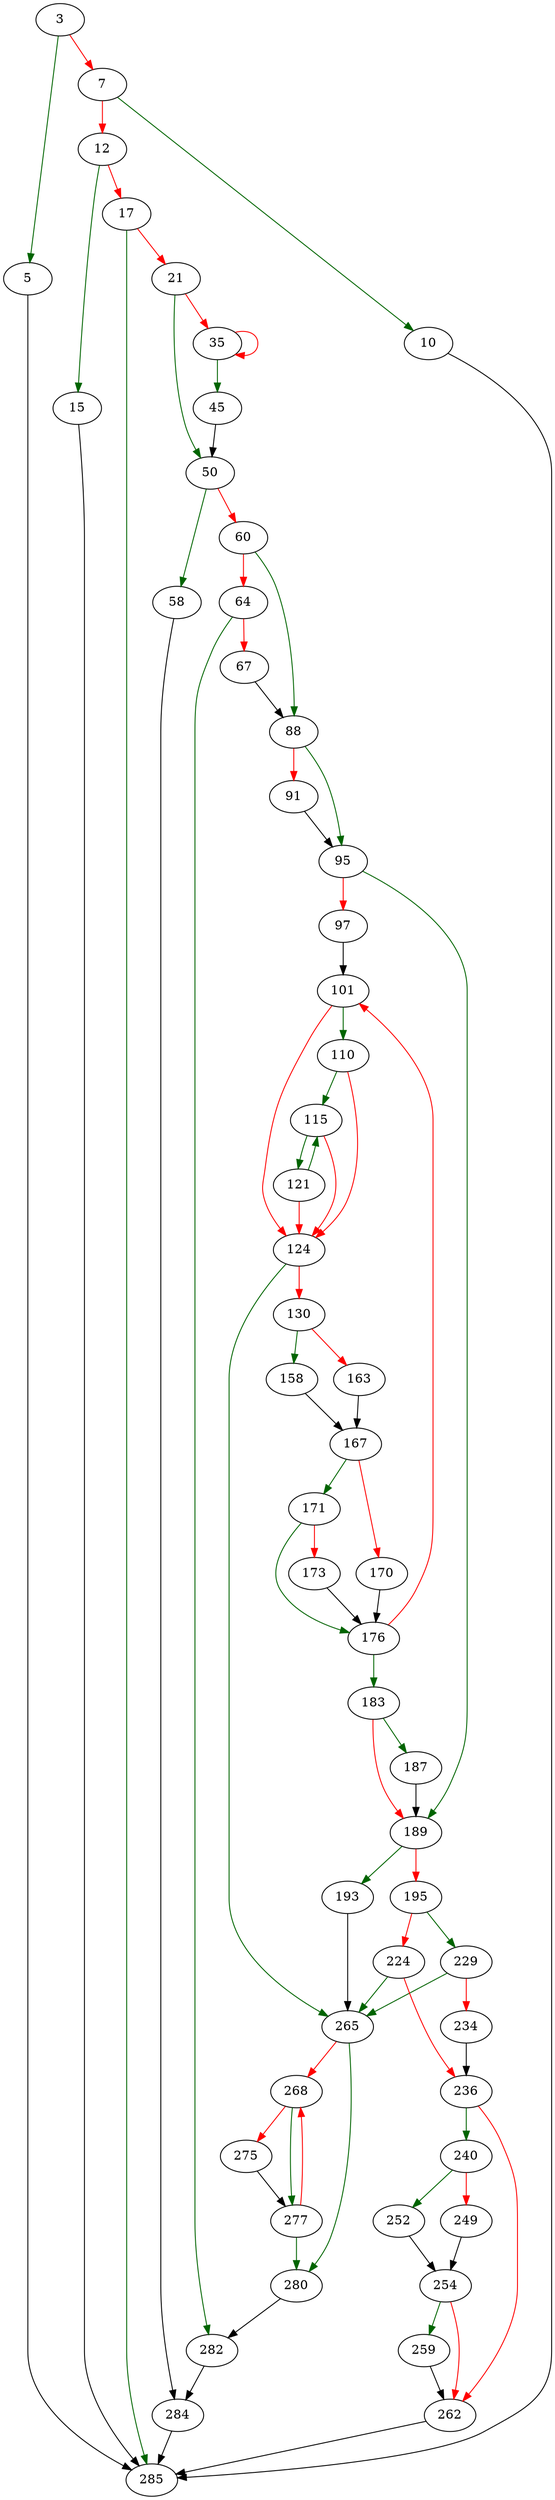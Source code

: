 strict digraph "fts_open" {
	// Node definitions.
	3 [entry=true];
	5;
	7;
	285;
	10;
	12;
	15;
	17;
	21;
	50;
	35;
	45;
	58;
	60;
	284;
	88;
	64;
	282;
	67;
	95;
	91;
	189;
	97;
	101;
	110;
	124;
	115;
	121;
	265;
	130;
	158;
	163;
	167;
	171;
	170;
	176;
	173;
	183;
	187;
	193;
	195;
	229;
	224;
	236;
	234;
	240;
	262;
	252;
	249;
	254;
	259;
	280;
	268;
	277;
	275;

	// Edge definitions.
	3 -> 5 [
		color=darkgreen
		cond=true
	];
	3 -> 7 [
		color=red
		cond=false
	];
	5 -> 285;
	7 -> 10 [
		color=darkgreen
		cond=true
	];
	7 -> 12 [
		color=red
		cond=false
	];
	10 -> 285;
	12 -> 15 [
		color=darkgreen
		cond=true
	];
	12 -> 17 [
		color=red
		cond=false
	];
	15 -> 285;
	17 -> 285 [
		color=darkgreen
		cond=true
	];
	17 -> 21 [
		color=red
		cond=false
	];
	21 -> 50 [
		color=darkgreen
		cond=true
	];
	21 -> 35 [
		color=red
		cond=false
	];
	50 -> 58 [
		color=darkgreen
		cond=true
	];
	50 -> 60 [
		color=red
		cond=false
	];
	35 -> 35 [
		color=red
		cond=false
	];
	35 -> 45 [
		color=darkgreen
		cond=true
	];
	45 -> 50;
	58 -> 284;
	60 -> 88 [
		color=darkgreen
		cond=true
	];
	60 -> 64 [
		color=red
		cond=false
	];
	284 -> 285;
	88 -> 95 [
		color=darkgreen
		cond=true
	];
	88 -> 91 [
		color=red
		cond=false
	];
	64 -> 282 [
		color=darkgreen
		cond=true
	];
	64 -> 67 [
		color=red
		cond=false
	];
	282 -> 284;
	67 -> 88;
	95 -> 189 [
		color=darkgreen
		cond=true
	];
	95 -> 97 [
		color=red
		cond=false
	];
	91 -> 95;
	189 -> 193 [
		color=darkgreen
		cond=true
	];
	189 -> 195 [
		color=red
		cond=false
	];
	97 -> 101;
	101 -> 110 [
		color=darkgreen
		cond=true
	];
	101 -> 124 [
		color=red
		cond=false
	];
	110 -> 124 [
		color=red
		cond=false
	];
	110 -> 115 [
		color=darkgreen
		cond=true
	];
	124 -> 265 [
		color=darkgreen
		cond=true
	];
	124 -> 130 [
		color=red
		cond=false
	];
	115 -> 124 [
		color=red
		cond=false
	];
	115 -> 121 [
		color=darkgreen
		cond=true
	];
	121 -> 124 [
		color=red
		cond=false
	];
	121 -> 115 [
		color=darkgreen
		cond=true
	];
	265 -> 280 [
		color=darkgreen
		cond=true
	];
	265 -> 268 [
		color=red
		cond=false
	];
	130 -> 158 [
		color=darkgreen
		cond=true
	];
	130 -> 163 [
		color=red
		cond=false
	];
	158 -> 167;
	163 -> 167;
	167 -> 171 [
		color=darkgreen
		cond=true
	];
	167 -> 170 [
		color=red
		cond=false
	];
	171 -> 176 [
		color=darkgreen
		cond=true
	];
	171 -> 173 [
		color=red
		cond=false
	];
	170 -> 176;
	176 -> 101 [
		color=red
		cond=false
	];
	176 -> 183 [
		color=darkgreen
		cond=true
	];
	173 -> 176;
	183 -> 189 [
		color=red
		cond=false
	];
	183 -> 187 [
		color=darkgreen
		cond=true
	];
	187 -> 189;
	193 -> 265;
	195 -> 229 [
		color=darkgreen
		cond=true
	];
	195 -> 224 [
		color=red
		cond=false
	];
	229 -> 265 [
		color=darkgreen
		cond=true
	];
	229 -> 234 [
		color=red
		cond=false
	];
	224 -> 265 [
		color=darkgreen
		cond=true
	];
	224 -> 236 [
		color=red
		cond=false
	];
	236 -> 240 [
		color=darkgreen
		cond=true
	];
	236 -> 262 [
		color=red
		cond=false
	];
	234 -> 236;
	240 -> 252 [
		color=darkgreen
		cond=true
	];
	240 -> 249 [
		color=red
		cond=false
	];
	262 -> 285;
	252 -> 254;
	249 -> 254;
	254 -> 262 [
		color=red
		cond=false
	];
	254 -> 259 [
		color=darkgreen
		cond=true
	];
	259 -> 262;
	280 -> 282;
	268 -> 277 [
		color=darkgreen
		cond=true
	];
	268 -> 275 [
		color=red
		cond=false
	];
	277 -> 280 [
		color=darkgreen
		cond=true
	];
	277 -> 268 [
		color=red
		cond=false
	];
	275 -> 277;
}